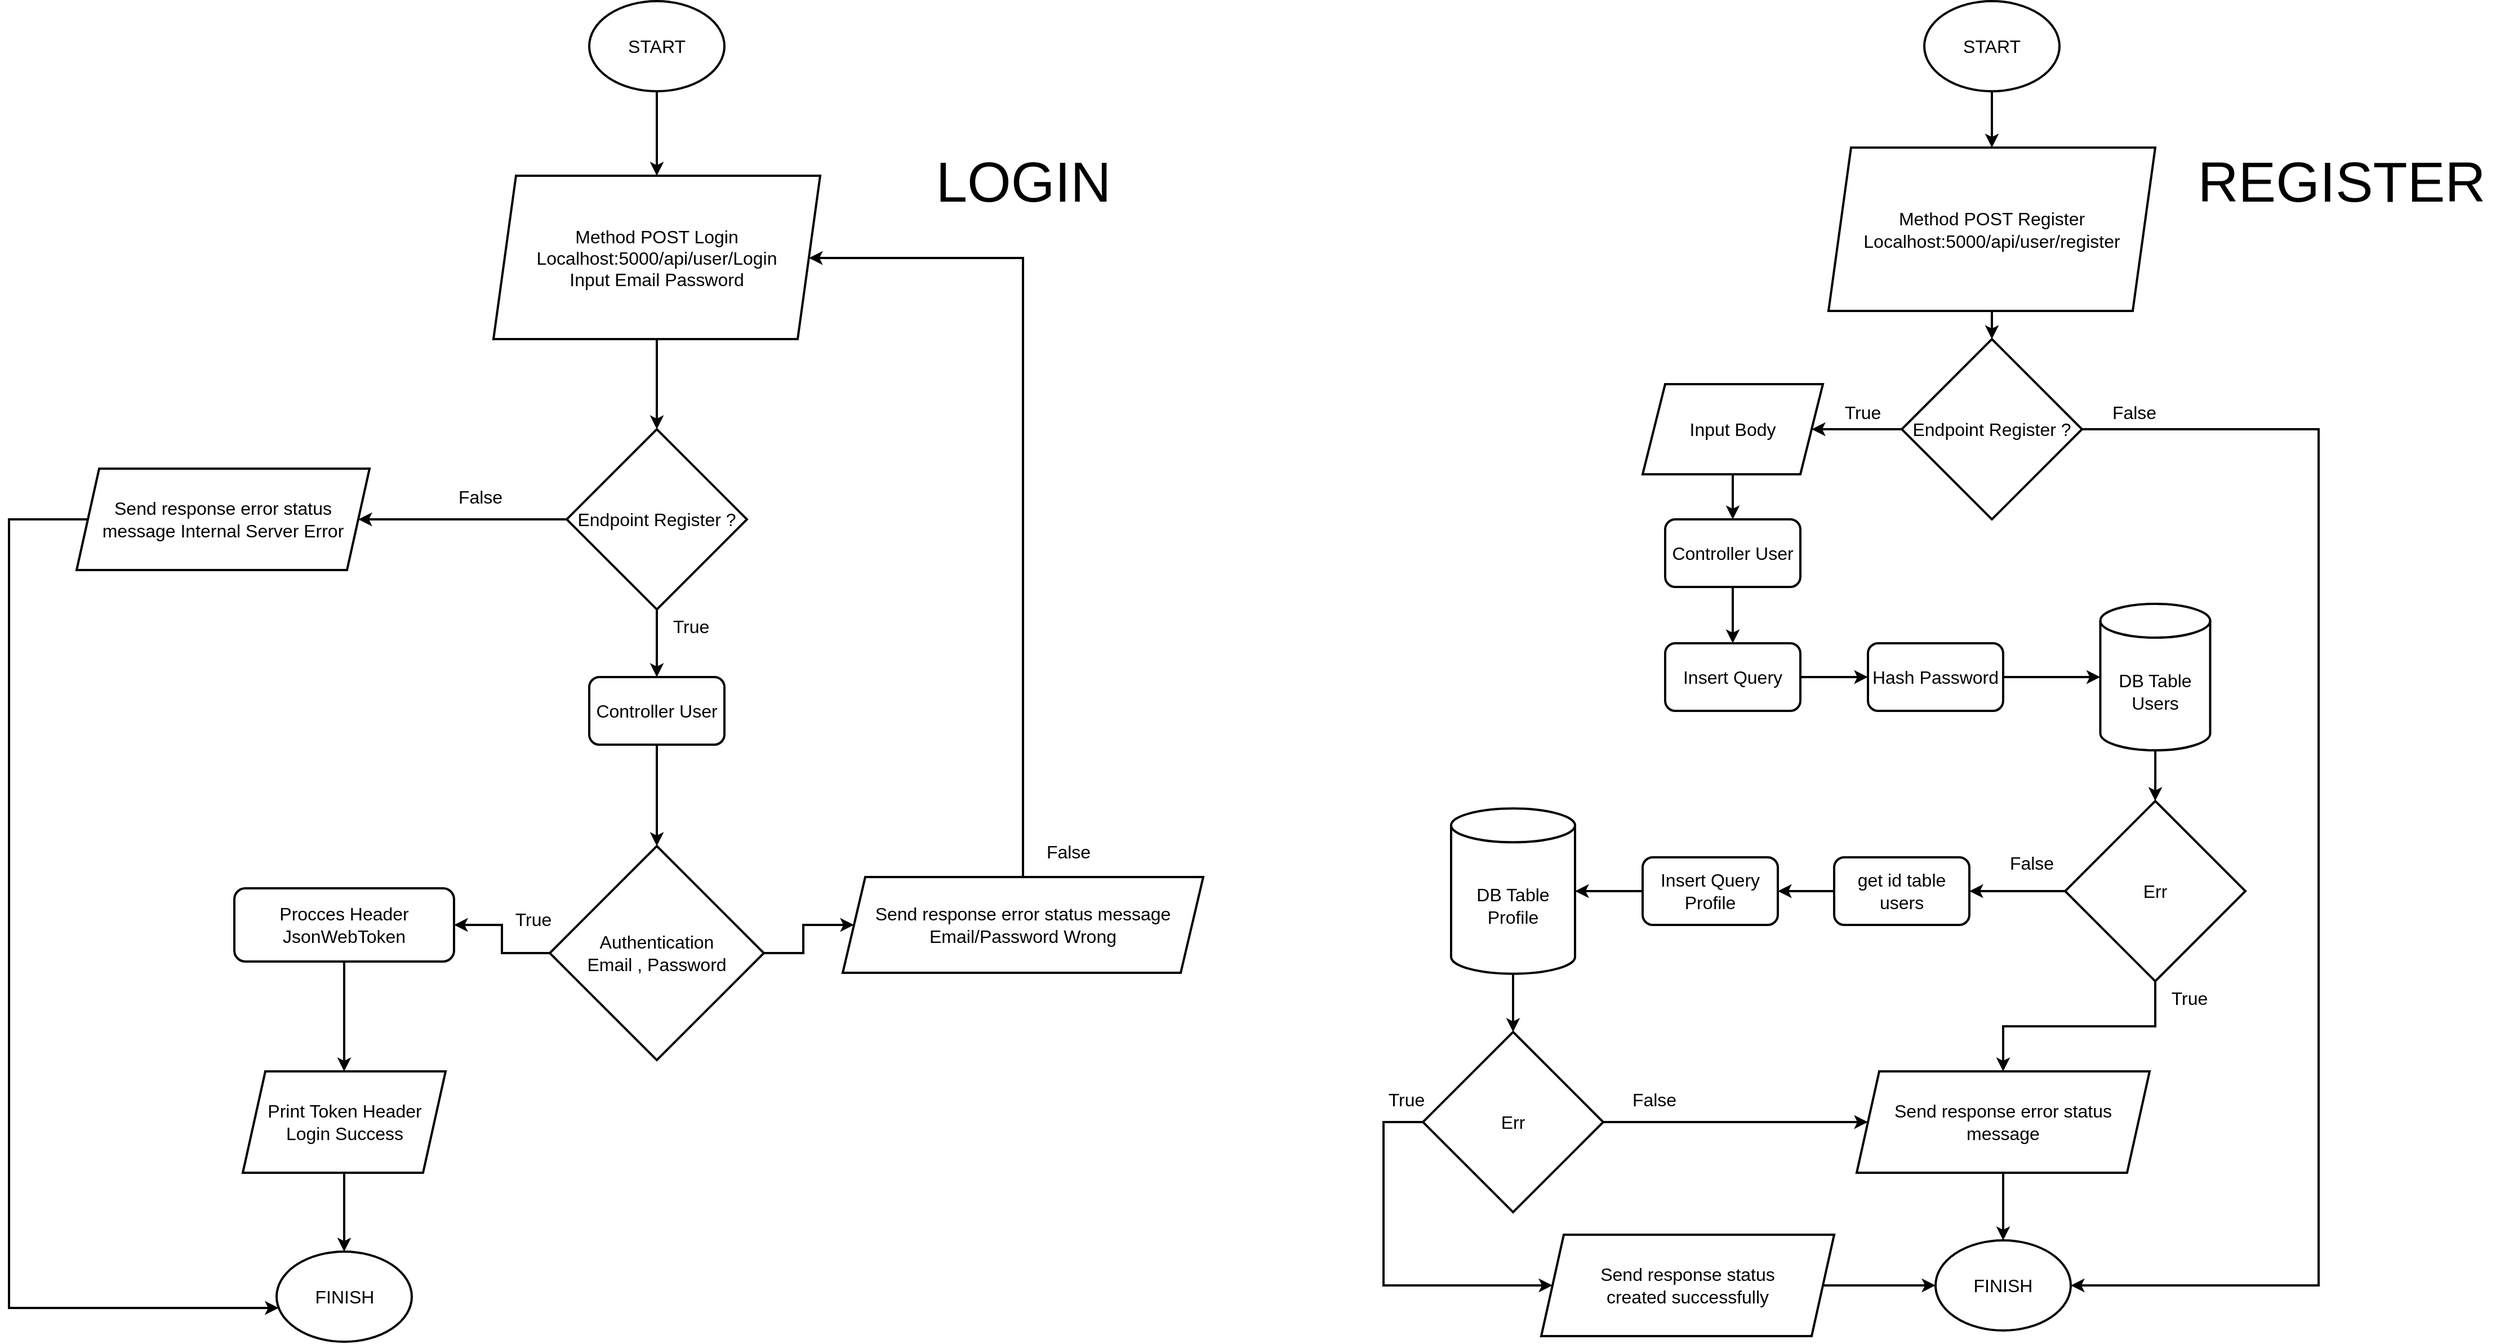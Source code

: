 <mxfile version="20.3.0" type="device"><diagram id="kZzP6PEtms70wJIyWLBV" name="Page-1"><mxGraphModel dx="3743" dy="2857" grid="1" gridSize="10" guides="1" tooltips="1" connect="1" arrows="1" fold="1" page="1" pageScale="1" pageWidth="850" pageHeight="1100" math="0" shadow="0"><root><mxCell id="0"/><mxCell id="1" parent="0"/><mxCell id="H-qC89IepfPLwTzEEQdi-6" style="edgeStyle=orthogonalEdgeStyle;rounded=0;orthogonalLoop=1;jettySize=auto;html=1;strokeWidth=2;fontSize=16;" edge="1" parent="1" source="H-qC89IepfPLwTzEEQdi-1" target="H-qC89IepfPLwTzEEQdi-3"><mxGeometry relative="1" as="geometry"/></mxCell><mxCell id="H-qC89IepfPLwTzEEQdi-1" value="START" style="ellipse;whiteSpace=wrap;html=1;strokeWidth=2;fontSize=16;" vertex="1" parent="1"><mxGeometry x="140" y="270" width="120" height="80" as="geometry"/></mxCell><mxCell id="H-qC89IepfPLwTzEEQdi-2" value="FINISH" style="ellipse;whiteSpace=wrap;html=1;strokeWidth=2;fontSize=16;" vertex="1" parent="1"><mxGeometry x="150" y="1370" width="120" height="80" as="geometry"/></mxCell><mxCell id="H-qC89IepfPLwTzEEQdi-24" style="edgeStyle=orthogonalEdgeStyle;rounded=0;orthogonalLoop=1;jettySize=auto;html=1;strokeWidth=2;fontSize=16;" edge="1" parent="1" source="H-qC89IepfPLwTzEEQdi-3" target="H-qC89IepfPLwTzEEQdi-22"><mxGeometry relative="1" as="geometry"/></mxCell><mxCell id="H-qC89IepfPLwTzEEQdi-3" value="Method POST Register&lt;br style=&quot;font-size: 16px;&quot;&gt;Localhost:5000/api/user/register" style="shape=parallelogram;perimeter=parallelogramPerimeter;whiteSpace=wrap;html=1;fixedSize=1;strokeWidth=2;fontSize=16;" vertex="1" parent="1"><mxGeometry x="55" y="400" width="290" height="145" as="geometry"/></mxCell><mxCell id="H-qC89IepfPLwTzEEQdi-37" style="edgeStyle=orthogonalEdgeStyle;rounded=0;orthogonalLoop=1;jettySize=auto;html=1;strokeWidth=2;fontSize=16;" edge="1" parent="1" source="H-qC89IepfPLwTzEEQdi-9" target="H-qC89IepfPLwTzEEQdi-18"><mxGeometry relative="1" as="geometry"/></mxCell><mxCell id="H-qC89IepfPLwTzEEQdi-9" value="Insert Query" style="rounded=1;whiteSpace=wrap;html=1;strokeWidth=2;fontSize=16;" vertex="1" parent="1"><mxGeometry x="-90" y="840" width="120" height="60" as="geometry"/></mxCell><mxCell id="H-qC89IepfPLwTzEEQdi-45" style="edgeStyle=orthogonalEdgeStyle;rounded=0;orthogonalLoop=1;jettySize=auto;html=1;strokeWidth=2;fontSize=16;" edge="1" parent="1" source="H-qC89IepfPLwTzEEQdi-11" target="H-qC89IepfPLwTzEEQdi-44"><mxGeometry relative="1" as="geometry"/></mxCell><mxCell id="H-qC89IepfPLwTzEEQdi-47" style="edgeStyle=orthogonalEdgeStyle;rounded=0;orthogonalLoop=1;jettySize=auto;html=1;strokeWidth=2;fontSize=16;" edge="1" parent="1" source="H-qC89IepfPLwTzEEQdi-11" target="H-qC89IepfPLwTzEEQdi-40"><mxGeometry relative="1" as="geometry"/></mxCell><mxCell id="H-qC89IepfPLwTzEEQdi-11" value="Err" style="rhombus;whiteSpace=wrap;html=1;strokeWidth=2;fontSize=16;" vertex="1" parent="1"><mxGeometry x="265" y="980" width="160" height="160" as="geometry"/></mxCell><mxCell id="H-qC89IepfPLwTzEEQdi-35" style="edgeStyle=orthogonalEdgeStyle;rounded=0;orthogonalLoop=1;jettySize=auto;html=1;strokeWidth=2;fontSize=16;" edge="1" parent="1" source="H-qC89IepfPLwTzEEQdi-14" target="H-qC89IepfPLwTzEEQdi-31"><mxGeometry relative="1" as="geometry"/></mxCell><mxCell id="H-qC89IepfPLwTzEEQdi-14" value="Input Body" style="shape=parallelogram;perimeter=parallelogramPerimeter;whiteSpace=wrap;html=1;fixedSize=1;strokeWidth=2;fontSize=16;" vertex="1" parent="1"><mxGeometry x="-110" y="610" width="160" height="80" as="geometry"/></mxCell><mxCell id="H-qC89IepfPLwTzEEQdi-38" style="edgeStyle=orthogonalEdgeStyle;rounded=0;orthogonalLoop=1;jettySize=auto;html=1;strokeWidth=2;fontSize=16;" edge="1" parent="1" source="H-qC89IepfPLwTzEEQdi-18" target="H-qC89IepfPLwTzEEQdi-20"><mxGeometry relative="1" as="geometry"/></mxCell><mxCell id="H-qC89IepfPLwTzEEQdi-18" value="Hash Password" style="rounded=1;whiteSpace=wrap;html=1;strokeWidth=2;fontSize=16;" vertex="1" parent="1"><mxGeometry x="90" y="840" width="120" height="60" as="geometry"/></mxCell><mxCell id="H-qC89IepfPLwTzEEQdi-48" style="edgeStyle=orthogonalEdgeStyle;rounded=0;orthogonalLoop=1;jettySize=auto;html=1;strokeWidth=2;fontSize=16;" edge="1" parent="1" source="H-qC89IepfPLwTzEEQdi-20" target="H-qC89IepfPLwTzEEQdi-11"><mxGeometry relative="1" as="geometry"/></mxCell><mxCell id="H-qC89IepfPLwTzEEQdi-20" value="DB Table Users" style="shape=cylinder3;whiteSpace=wrap;html=1;boundedLbl=1;backgroundOutline=1;size=15;strokeWidth=2;fontSize=16;" vertex="1" parent="1"><mxGeometry x="296.25" y="805" width="97.5" height="130" as="geometry"/></mxCell><mxCell id="H-qC89IepfPLwTzEEQdi-25" style="edgeStyle=orthogonalEdgeStyle;rounded=0;orthogonalLoop=1;jettySize=auto;html=1;strokeWidth=2;fontSize=16;" edge="1" parent="1" source="H-qC89IepfPLwTzEEQdi-22" target="H-qC89IepfPLwTzEEQdi-2"><mxGeometry relative="1" as="geometry"><Array as="points"><mxPoint x="490" y="650"/><mxPoint x="490" y="1410"/></Array></mxGeometry></mxCell><mxCell id="H-qC89IepfPLwTzEEQdi-34" style="edgeStyle=orthogonalEdgeStyle;rounded=0;orthogonalLoop=1;jettySize=auto;html=1;strokeWidth=2;fontSize=16;" edge="1" parent="1" source="H-qC89IepfPLwTzEEQdi-22" target="H-qC89IepfPLwTzEEQdi-14"><mxGeometry relative="1" as="geometry"/></mxCell><mxCell id="H-qC89IepfPLwTzEEQdi-22" value="Endpoint Register ?" style="rhombus;whiteSpace=wrap;html=1;strokeWidth=2;fontSize=16;" vertex="1" parent="1"><mxGeometry x="120" y="570" width="160" height="160" as="geometry"/></mxCell><mxCell id="H-qC89IepfPLwTzEEQdi-36" style="edgeStyle=orthogonalEdgeStyle;rounded=0;orthogonalLoop=1;jettySize=auto;html=1;strokeWidth=2;fontSize=16;" edge="1" parent="1" source="H-qC89IepfPLwTzEEQdi-31" target="H-qC89IepfPLwTzEEQdi-9"><mxGeometry relative="1" as="geometry"/></mxCell><mxCell id="H-qC89IepfPLwTzEEQdi-31" value="Controller User" style="rounded=1;whiteSpace=wrap;html=1;strokeWidth=2;fontSize=16;" vertex="1" parent="1"><mxGeometry x="-90" y="730" width="120" height="60" as="geometry"/></mxCell><mxCell id="H-qC89IepfPLwTzEEQdi-49" style="edgeStyle=orthogonalEdgeStyle;rounded=0;orthogonalLoop=1;jettySize=auto;html=1;strokeWidth=2;fontSize=16;" edge="1" parent="1" source="H-qC89IepfPLwTzEEQdi-40" target="H-qC89IepfPLwTzEEQdi-41"><mxGeometry relative="1" as="geometry"/></mxCell><mxCell id="H-qC89IepfPLwTzEEQdi-40" value="get id table users" style="rounded=1;whiteSpace=wrap;html=1;strokeWidth=2;fontSize=16;" vertex="1" parent="1"><mxGeometry x="60" y="1030" width="120" height="60" as="geometry"/></mxCell><mxCell id="H-qC89IepfPLwTzEEQdi-52" style="edgeStyle=orthogonalEdgeStyle;rounded=0;orthogonalLoop=1;jettySize=auto;html=1;strokeWidth=2;fontSize=16;" edge="1" parent="1" source="H-qC89IepfPLwTzEEQdi-41" target="H-qC89IepfPLwTzEEQdi-50"><mxGeometry relative="1" as="geometry"/></mxCell><mxCell id="H-qC89IepfPLwTzEEQdi-41" value="Insert Query Profile" style="rounded=1;whiteSpace=wrap;html=1;strokeWidth=2;fontSize=16;" vertex="1" parent="1"><mxGeometry x="-110" y="1030" width="120" height="60" as="geometry"/></mxCell><mxCell id="H-qC89IepfPLwTzEEQdi-46" style="edgeStyle=orthogonalEdgeStyle;rounded=0;orthogonalLoop=1;jettySize=auto;html=1;strokeWidth=2;fontSize=16;" edge="1" parent="1" source="H-qC89IepfPLwTzEEQdi-44" target="H-qC89IepfPLwTzEEQdi-2"><mxGeometry relative="1" as="geometry"/></mxCell><mxCell id="H-qC89IepfPLwTzEEQdi-44" value="Send response error status message" style="shape=parallelogram;perimeter=parallelogramPerimeter;whiteSpace=wrap;html=1;fixedSize=1;strokeWidth=2;fontSize=16;" vertex="1" parent="1"><mxGeometry x="80" y="1220" width="260" height="90" as="geometry"/></mxCell><mxCell id="H-qC89IepfPLwTzEEQdi-54" style="edgeStyle=orthogonalEdgeStyle;rounded=0;orthogonalLoop=1;jettySize=auto;html=1;strokeWidth=2;fontSize=16;" edge="1" parent="1" source="H-qC89IepfPLwTzEEQdi-50" target="H-qC89IepfPLwTzEEQdi-53"><mxGeometry relative="1" as="geometry"/></mxCell><mxCell id="H-qC89IepfPLwTzEEQdi-50" value="DB Table Profile" style="shape=cylinder3;whiteSpace=wrap;html=1;boundedLbl=1;backgroundOutline=1;size=15;strokeWidth=2;fontSize=16;" vertex="1" parent="1"><mxGeometry x="-280" y="986.66" width="110" height="146.67" as="geometry"/></mxCell><mxCell id="H-qC89IepfPLwTzEEQdi-55" style="edgeStyle=orthogonalEdgeStyle;rounded=0;orthogonalLoop=1;jettySize=auto;html=1;strokeWidth=2;fontSize=16;" edge="1" parent="1" source="H-qC89IepfPLwTzEEQdi-53" target="H-qC89IepfPLwTzEEQdi-44"><mxGeometry relative="1" as="geometry"/></mxCell><mxCell id="H-qC89IepfPLwTzEEQdi-60" style="edgeStyle=orthogonalEdgeStyle;rounded=0;orthogonalLoop=1;jettySize=auto;html=1;strokeWidth=2;fontSize=16;" edge="1" parent="1" source="H-qC89IepfPLwTzEEQdi-53" target="H-qC89IepfPLwTzEEQdi-58"><mxGeometry relative="1" as="geometry"><Array as="points"><mxPoint x="-340" y="1265"/><mxPoint x="-340" y="1410"/></Array></mxGeometry></mxCell><mxCell id="H-qC89IepfPLwTzEEQdi-53" value="Err" style="rhombus;whiteSpace=wrap;html=1;strokeWidth=2;fontSize=16;" vertex="1" parent="1"><mxGeometry x="-305" y="1185" width="160" height="160" as="geometry"/></mxCell><mxCell id="H-qC89IepfPLwTzEEQdi-56" value="False" style="text;html=1;align=center;verticalAlign=middle;resizable=0;points=[];autosize=1;strokeColor=none;fillColor=none;strokeWidth=2;fontSize=16;" vertex="1" parent="1"><mxGeometry x="205" y="1020" width="60" height="30" as="geometry"/></mxCell><mxCell id="H-qC89IepfPLwTzEEQdi-57" value="True" style="text;html=1;align=center;verticalAlign=middle;resizable=0;points=[];autosize=1;strokeColor=none;fillColor=none;strokeWidth=2;fontSize=16;" vertex="1" parent="1"><mxGeometry x="345" y="1140" width="60" height="30" as="geometry"/></mxCell><mxCell id="H-qC89IepfPLwTzEEQdi-61" style="edgeStyle=orthogonalEdgeStyle;rounded=0;orthogonalLoop=1;jettySize=auto;html=1;strokeWidth=2;fontSize=16;" edge="1" parent="1" source="H-qC89IepfPLwTzEEQdi-58" target="H-qC89IepfPLwTzEEQdi-2"><mxGeometry relative="1" as="geometry"/></mxCell><mxCell id="H-qC89IepfPLwTzEEQdi-58" value="Send response status&lt;br style=&quot;font-size: 16px;&quot;&gt;created successfully" style="shape=parallelogram;perimeter=parallelogramPerimeter;whiteSpace=wrap;html=1;fixedSize=1;strokeWidth=2;fontSize=16;" vertex="1" parent="1"><mxGeometry x="-200" y="1365" width="260" height="90" as="geometry"/></mxCell><mxCell id="H-qC89IepfPLwTzEEQdi-62" value="False" style="text;html=1;align=center;verticalAlign=middle;resizable=0;points=[];autosize=1;strokeColor=none;fillColor=none;strokeWidth=2;fontSize=16;" vertex="1" parent="1"><mxGeometry x="296.25" y="620" width="60" height="30" as="geometry"/></mxCell><mxCell id="H-qC89IepfPLwTzEEQdi-63" value="True" style="text;html=1;align=center;verticalAlign=middle;resizable=0;points=[];autosize=1;strokeColor=none;fillColor=none;strokeWidth=2;fontSize=16;" vertex="1" parent="1"><mxGeometry x="55" y="620" width="60" height="30" as="geometry"/></mxCell><mxCell id="H-qC89IepfPLwTzEEQdi-64" value="True" style="text;html=1;align=center;verticalAlign=middle;resizable=0;points=[];autosize=1;strokeColor=none;fillColor=none;strokeWidth=2;fontSize=16;" vertex="1" parent="1"><mxGeometry x="-350" y="1230" width="60" height="30" as="geometry"/></mxCell><mxCell id="H-qC89IepfPLwTzEEQdi-65" value="False" style="text;html=1;align=center;verticalAlign=middle;resizable=0;points=[];autosize=1;strokeColor=none;fillColor=none;strokeWidth=2;fontSize=16;" vertex="1" parent="1"><mxGeometry x="-130" y="1230" width="60" height="30" as="geometry"/></mxCell><mxCell id="H-qC89IepfPLwTzEEQdi-68" style="edgeStyle=orthogonalEdgeStyle;rounded=0;orthogonalLoop=1;jettySize=auto;html=1;strokeWidth=2;fontSize=16;" edge="1" parent="1" source="H-qC89IepfPLwTzEEQdi-66" target="H-qC89IepfPLwTzEEQdi-67"><mxGeometry relative="1" as="geometry"/></mxCell><mxCell id="H-qC89IepfPLwTzEEQdi-66" value="START" style="ellipse;whiteSpace=wrap;html=1;strokeWidth=2;fontSize=16;" vertex="1" parent="1"><mxGeometry x="-1045" y="270" width="120" height="80" as="geometry"/></mxCell><mxCell id="H-qC89IepfPLwTzEEQdi-70" style="edgeStyle=orthogonalEdgeStyle;rounded=0;orthogonalLoop=1;jettySize=auto;html=1;strokeWidth=2;fontSize=16;" edge="1" parent="1" source="H-qC89IepfPLwTzEEQdi-67" target="H-qC89IepfPLwTzEEQdi-69"><mxGeometry relative="1" as="geometry"/></mxCell><mxCell id="H-qC89IepfPLwTzEEQdi-67" value="Method POST Login&lt;br style=&quot;font-size: 16px;&quot;&gt;Localhost:5000/api/user/Login&lt;br&gt;Input Email Password" style="shape=parallelogram;perimeter=parallelogramPerimeter;whiteSpace=wrap;html=1;fixedSize=1;strokeWidth=2;fontSize=16;" vertex="1" parent="1"><mxGeometry x="-1130" y="425" width="290" height="145" as="geometry"/></mxCell><mxCell id="H-qC89IepfPLwTzEEQdi-75" style="edgeStyle=orthogonalEdgeStyle;rounded=0;orthogonalLoop=1;jettySize=auto;html=1;strokeWidth=2;fontSize=16;" edge="1" parent="1" source="H-qC89IepfPLwTzEEQdi-69" target="H-qC89IepfPLwTzEEQdi-74"><mxGeometry relative="1" as="geometry"/></mxCell><mxCell id="H-qC89IepfPLwTzEEQdi-79" style="edgeStyle=orthogonalEdgeStyle;rounded=0;orthogonalLoop=1;jettySize=auto;html=1;strokeWidth=2;fontSize=16;" edge="1" parent="1" source="H-qC89IepfPLwTzEEQdi-69" target="H-qC89IepfPLwTzEEQdi-78"><mxGeometry relative="1" as="geometry"/></mxCell><mxCell id="H-qC89IepfPLwTzEEQdi-69" value="Endpoint Register ?" style="rhombus;whiteSpace=wrap;html=1;strokeWidth=2;fontSize=16;" vertex="1" parent="1"><mxGeometry x="-1065" y="650" width="160" height="160" as="geometry"/></mxCell><mxCell id="H-qC89IepfPLwTzEEQdi-72" value="FINISH" style="ellipse;whiteSpace=wrap;html=1;strokeWidth=2;fontSize=16;" vertex="1" parent="1"><mxGeometry x="-1322.5" y="1380" width="120" height="80" as="geometry"/></mxCell><mxCell id="H-qC89IepfPLwTzEEQdi-85" style="edgeStyle=orthogonalEdgeStyle;rounded=0;orthogonalLoop=1;jettySize=auto;html=1;strokeWidth=2;fontSize=16;" edge="1" parent="1" source="H-qC89IepfPLwTzEEQdi-74" target="H-qC89IepfPLwTzEEQdi-72"><mxGeometry relative="1" as="geometry"><Array as="points"><mxPoint x="-1560" y="730"/><mxPoint x="-1560" y="1430"/></Array></mxGeometry></mxCell><mxCell id="H-qC89IepfPLwTzEEQdi-74" value="Send response error status message Internal Server Error" style="shape=parallelogram;perimeter=parallelogramPerimeter;whiteSpace=wrap;html=1;fixedSize=1;strokeWidth=2;fontSize=16;" vertex="1" parent="1"><mxGeometry x="-1500" y="685" width="260" height="90" as="geometry"/></mxCell><mxCell id="H-qC89IepfPLwTzEEQdi-83" style="edgeStyle=orthogonalEdgeStyle;rounded=0;orthogonalLoop=1;jettySize=auto;html=1;strokeWidth=2;fontSize=16;" edge="1" parent="1" source="H-qC89IepfPLwTzEEQdi-77" target="H-qC89IepfPLwTzEEQdi-82"><mxGeometry relative="1" as="geometry"/></mxCell><mxCell id="H-qC89IepfPLwTzEEQdi-106" style="edgeStyle=orthogonalEdgeStyle;rounded=0;orthogonalLoop=1;jettySize=auto;html=1;strokeWidth=2;fontSize=16;" edge="1" parent="1" source="H-qC89IepfPLwTzEEQdi-77" target="H-qC89IepfPLwTzEEQdi-99"><mxGeometry relative="1" as="geometry"/></mxCell><mxCell id="H-qC89IepfPLwTzEEQdi-77" value="Authentication&lt;br&gt;Email , Password" style="rhombus;whiteSpace=wrap;html=1;strokeWidth=2;fontSize=16;" vertex="1" parent="1"><mxGeometry x="-1080" y="1020" width="190" height="190" as="geometry"/></mxCell><mxCell id="H-qC89IepfPLwTzEEQdi-80" style="edgeStyle=orthogonalEdgeStyle;rounded=0;orthogonalLoop=1;jettySize=auto;html=1;strokeWidth=2;fontSize=16;" edge="1" parent="1" source="H-qC89IepfPLwTzEEQdi-78" target="H-qC89IepfPLwTzEEQdi-77"><mxGeometry relative="1" as="geometry"/></mxCell><mxCell id="H-qC89IepfPLwTzEEQdi-78" value="Controller User" style="rounded=1;whiteSpace=wrap;html=1;strokeWidth=2;fontSize=16;" vertex="1" parent="1"><mxGeometry x="-1045" y="870" width="120" height="60" as="geometry"/></mxCell><mxCell id="H-qC89IepfPLwTzEEQdi-88" style="edgeStyle=orthogonalEdgeStyle;rounded=0;orthogonalLoop=1;jettySize=auto;html=1;strokeWidth=2;fontSize=16;" edge="1" parent="1" source="H-qC89IepfPLwTzEEQdi-82" target="H-qC89IepfPLwTzEEQdi-67"><mxGeometry relative="1" as="geometry"><Array as="points"><mxPoint x="-660" y="498"/></Array></mxGeometry></mxCell><mxCell id="H-qC89IepfPLwTzEEQdi-82" value="Send response error status message Email/Password Wrong" style="shape=parallelogram;perimeter=parallelogramPerimeter;whiteSpace=wrap;html=1;fixedSize=1;strokeWidth=2;fontSize=16;" vertex="1" parent="1"><mxGeometry x="-820" y="1047.5" width="320" height="85" as="geometry"/></mxCell><mxCell id="H-qC89IepfPLwTzEEQdi-109" style="edgeStyle=orthogonalEdgeStyle;rounded=0;orthogonalLoop=1;jettySize=auto;html=1;strokeWidth=2;fontSize=16;" edge="1" parent="1" source="H-qC89IepfPLwTzEEQdi-94" target="H-qC89IepfPLwTzEEQdi-72"><mxGeometry relative="1" as="geometry"/></mxCell><mxCell id="H-qC89IepfPLwTzEEQdi-94" value="Print Token Header&lt;br&gt;Login Success" style="shape=parallelogram;perimeter=parallelogramPerimeter;whiteSpace=wrap;html=1;fixedSize=1;strokeWidth=2;fontSize=16;" vertex="1" parent="1"><mxGeometry x="-1352.5" y="1220" width="180" height="90" as="geometry"/></mxCell><mxCell id="H-qC89IepfPLwTzEEQdi-95" style="edgeStyle=orthogonalEdgeStyle;rounded=0;orthogonalLoop=1;jettySize=auto;html=1;exitX=0.5;exitY=1;exitDx=0;exitDy=0;strokeWidth=2;fontSize=16;" edge="1" parent="1" source="H-qC89IepfPLwTzEEQdi-94" target="H-qC89IepfPLwTzEEQdi-94"><mxGeometry relative="1" as="geometry"/></mxCell><mxCell id="H-qC89IepfPLwTzEEQdi-108" style="edgeStyle=orthogonalEdgeStyle;rounded=0;orthogonalLoop=1;jettySize=auto;html=1;strokeWidth=2;fontSize=16;" edge="1" parent="1" source="H-qC89IepfPLwTzEEQdi-99" target="H-qC89IepfPLwTzEEQdi-94"><mxGeometry relative="1" as="geometry"/></mxCell><mxCell id="H-qC89IepfPLwTzEEQdi-99" value="Procces Header JsonWebToken" style="rounded=1;whiteSpace=wrap;html=1;strokeWidth=2;fontSize=16;" vertex="1" parent="1"><mxGeometry x="-1360" y="1057.5" width="195" height="65" as="geometry"/></mxCell><mxCell id="H-qC89IepfPLwTzEEQdi-110" value="REGISTER" style="text;html=1;align=center;verticalAlign=middle;resizable=0;points=[];autosize=1;strokeColor=none;fillColor=none;fontSize=50;strokeWidth=2;" vertex="1" parent="1"><mxGeometry x="370" y="395" width="280" height="70" as="geometry"/></mxCell><mxCell id="H-qC89IepfPLwTzEEQdi-111" value="LOGIN" style="text;html=1;align=center;verticalAlign=middle;resizable=0;points=[];autosize=1;strokeColor=none;fillColor=none;fontSize=50;strokeWidth=2;" vertex="1" parent="1"><mxGeometry x="-750" y="395" width="180" height="70" as="geometry"/></mxCell><mxCell id="H-qC89IepfPLwTzEEQdi-112" value="False" style="text;html=1;align=center;verticalAlign=middle;resizable=0;points=[];autosize=1;strokeColor=none;fillColor=none;strokeWidth=2;fontSize=16;" vertex="1" parent="1"><mxGeometry x="-650" y="1010" width="60" height="30" as="geometry"/></mxCell><mxCell id="H-qC89IepfPLwTzEEQdi-113" value="True" style="text;html=1;align=center;verticalAlign=middle;resizable=0;points=[];autosize=1;strokeColor=none;fillColor=none;strokeWidth=2;fontSize=16;" vertex="1" parent="1"><mxGeometry x="-985" y="810" width="60" height="30" as="geometry"/></mxCell><mxCell id="H-qC89IepfPLwTzEEQdi-114" value="False" style="text;html=1;align=center;verticalAlign=middle;resizable=0;points=[];autosize=1;strokeColor=none;fillColor=none;strokeWidth=2;fontSize=16;" vertex="1" parent="1"><mxGeometry x="-1172.5" y="695" width="60" height="30" as="geometry"/></mxCell><mxCell id="H-qC89IepfPLwTzEEQdi-115" value="True" style="text;html=1;align=center;verticalAlign=middle;resizable=0;points=[];autosize=1;strokeColor=none;fillColor=none;strokeWidth=2;fontSize=16;" vertex="1" parent="1"><mxGeometry x="-1125" y="1070" width="60" height="30" as="geometry"/></mxCell></root></mxGraphModel></diagram></mxfile>